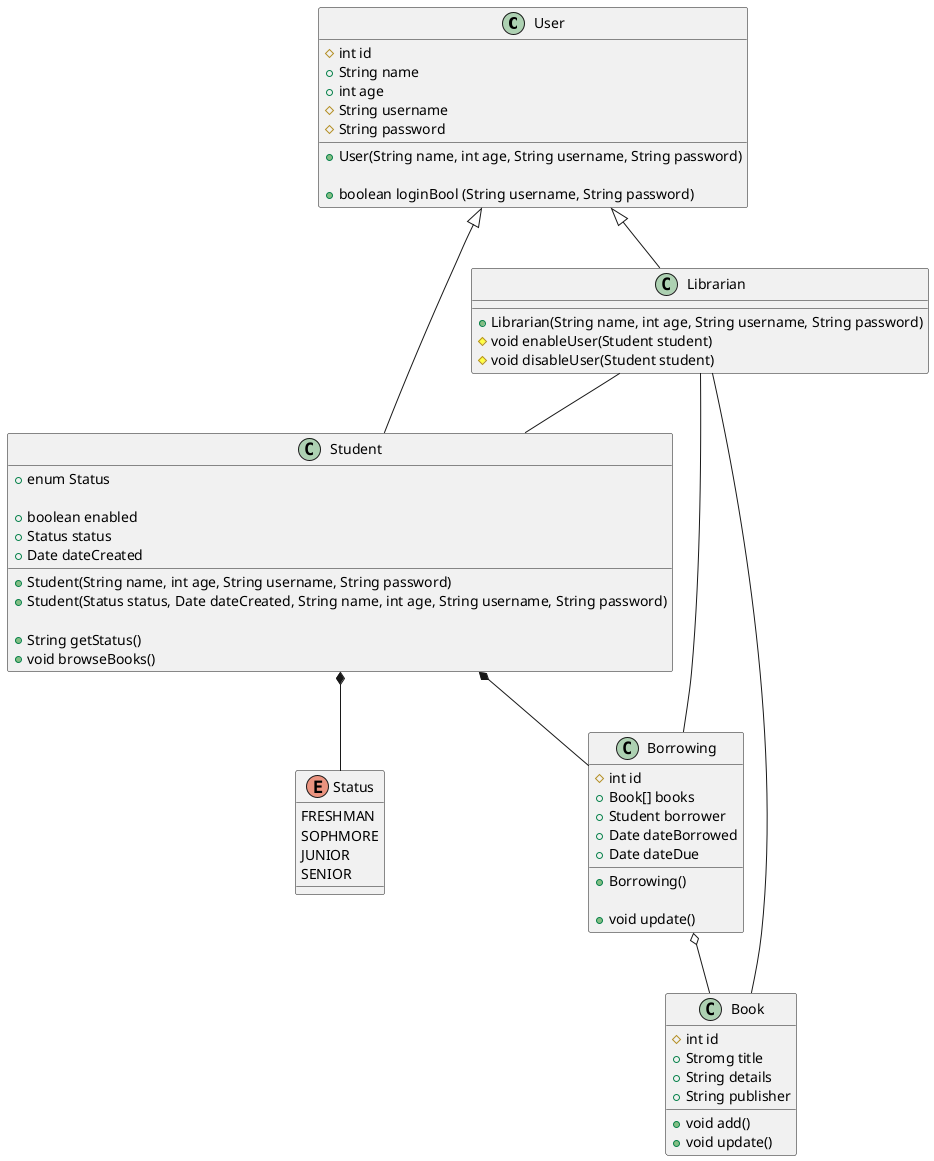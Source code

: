 @startuml

class User {
    # int id
    + String name
    + int age
    # String username
    # String password

    + User(String name, int age, String username, String password)

    + boolean loginBool (String username, String password)

}

class Librarian {
    + Librarian(String name, int age, String username, String password)
    # void enableUser(Student student)
    # void disableUser(Student student)
}

class Student {
    + enum Status

    + boolean enabled
    + Status status
    + Date dateCreated

    + Student(String name, int age, String username, String password)
    + Student(Status status, Date dateCreated, String name, int age, String username, String password)

    + String getStatus()
    + void browseBooks()
}

enum Status {
        FRESHMAN
        SOPHMORE
        JUNIOR
        SENIOR
}

class Borrowing {
    # int id
    + Book[] books
    + Student borrower
    + Date dateBorrowed
    + Date dateDue

    + Borrowing()

    + void update()
}

class Book {
    # int id
    + Stromg title
    + String details
    + String publisher

    + void add()
    + void update()
}

User <|-- Student
User <|-- Librarian
Student *-- Status
Student *-- Borrowing
Borrowing -- Librarian
Borrowing o-- Book
Librarian -- Student
Book -- Librarian

@enduml